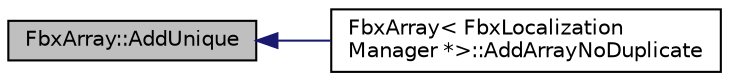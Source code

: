 digraph "FbxArray::AddUnique"
{
  edge [fontname="Helvetica",fontsize="10",labelfontname="Helvetica",labelfontsize="10"];
  node [fontname="Helvetica",fontsize="10",shape=record];
  rankdir="LR";
  Node20 [label="FbxArray::AddUnique",height=0.2,width=0.4,color="black", fillcolor="grey75", style="filled", fontcolor="black"];
  Node20 -> Node21 [dir="back",color="midnightblue",fontsize="10",style="solid",fontname="Helvetica"];
  Node21 [label="FbxArray\< FbxLocalization\lManager *\>::AddArrayNoDuplicate",height=0.2,width=0.4,color="black", fillcolor="white", style="filled",URL="$class_fbx_array.html#a12a12c9c36c424bd880ae0f716d5efe7"];
}
